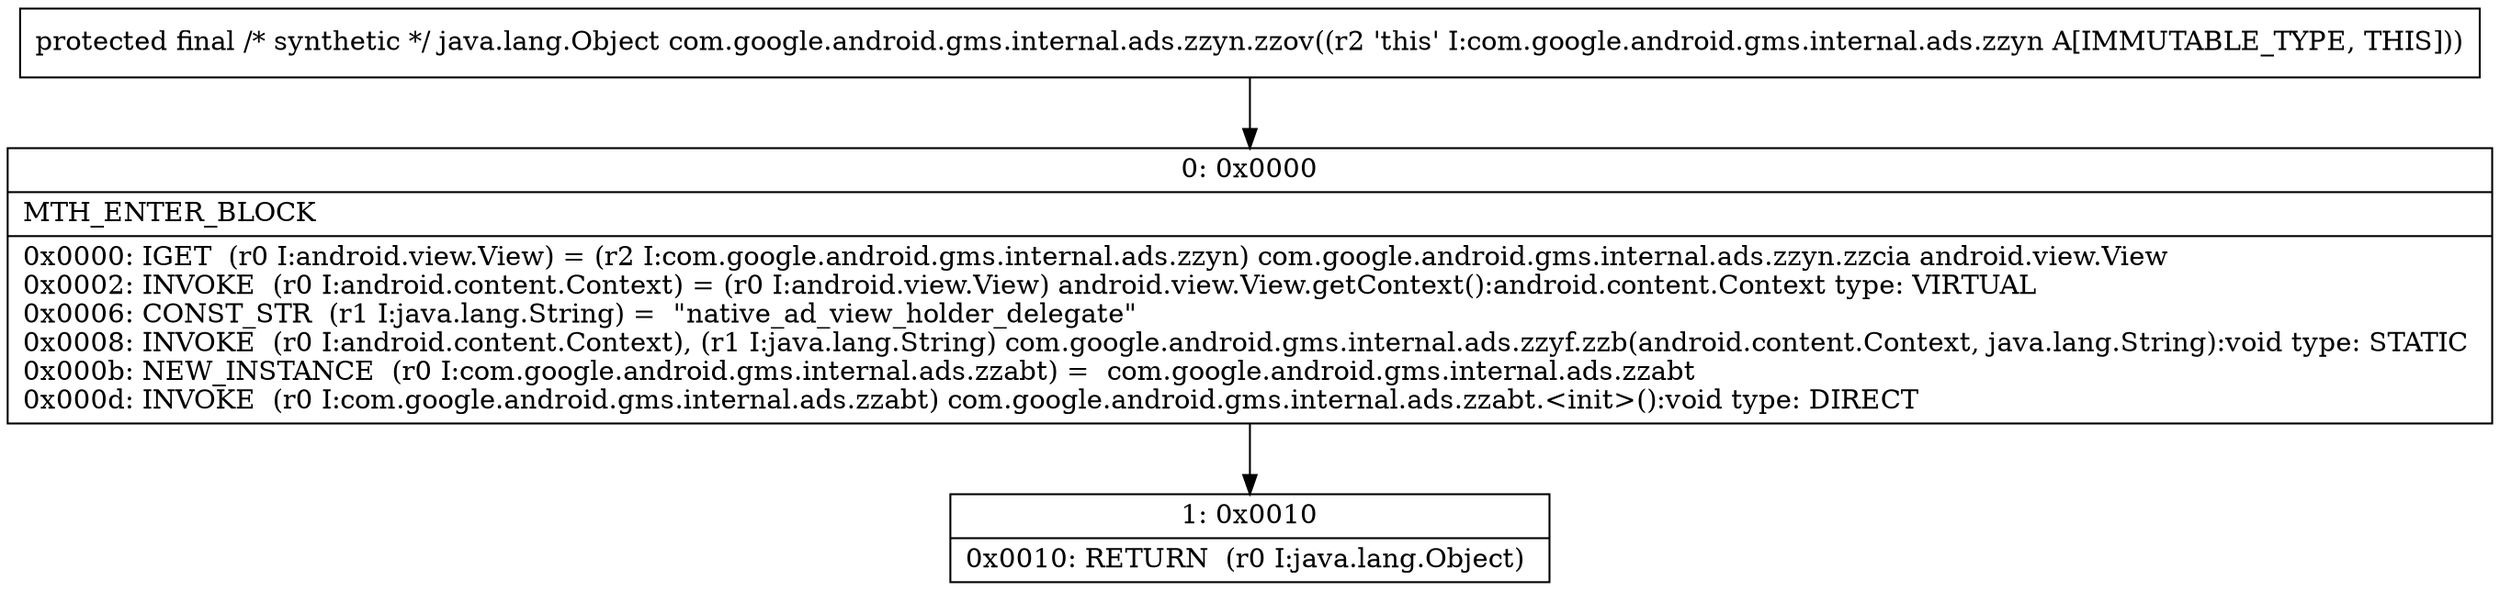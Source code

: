 digraph "CFG forcom.google.android.gms.internal.ads.zzyn.zzov()Ljava\/lang\/Object;" {
Node_0 [shape=record,label="{0\:\ 0x0000|MTH_ENTER_BLOCK\l|0x0000: IGET  (r0 I:android.view.View) = (r2 I:com.google.android.gms.internal.ads.zzyn) com.google.android.gms.internal.ads.zzyn.zzcia android.view.View \l0x0002: INVOKE  (r0 I:android.content.Context) = (r0 I:android.view.View) android.view.View.getContext():android.content.Context type: VIRTUAL \l0x0006: CONST_STR  (r1 I:java.lang.String) =  \"native_ad_view_holder_delegate\" \l0x0008: INVOKE  (r0 I:android.content.Context), (r1 I:java.lang.String) com.google.android.gms.internal.ads.zzyf.zzb(android.content.Context, java.lang.String):void type: STATIC \l0x000b: NEW_INSTANCE  (r0 I:com.google.android.gms.internal.ads.zzabt) =  com.google.android.gms.internal.ads.zzabt \l0x000d: INVOKE  (r0 I:com.google.android.gms.internal.ads.zzabt) com.google.android.gms.internal.ads.zzabt.\<init\>():void type: DIRECT \l}"];
Node_1 [shape=record,label="{1\:\ 0x0010|0x0010: RETURN  (r0 I:java.lang.Object) \l}"];
MethodNode[shape=record,label="{protected final \/* synthetic *\/ java.lang.Object com.google.android.gms.internal.ads.zzyn.zzov((r2 'this' I:com.google.android.gms.internal.ads.zzyn A[IMMUTABLE_TYPE, THIS])) }"];
MethodNode -> Node_0;
Node_0 -> Node_1;
}


